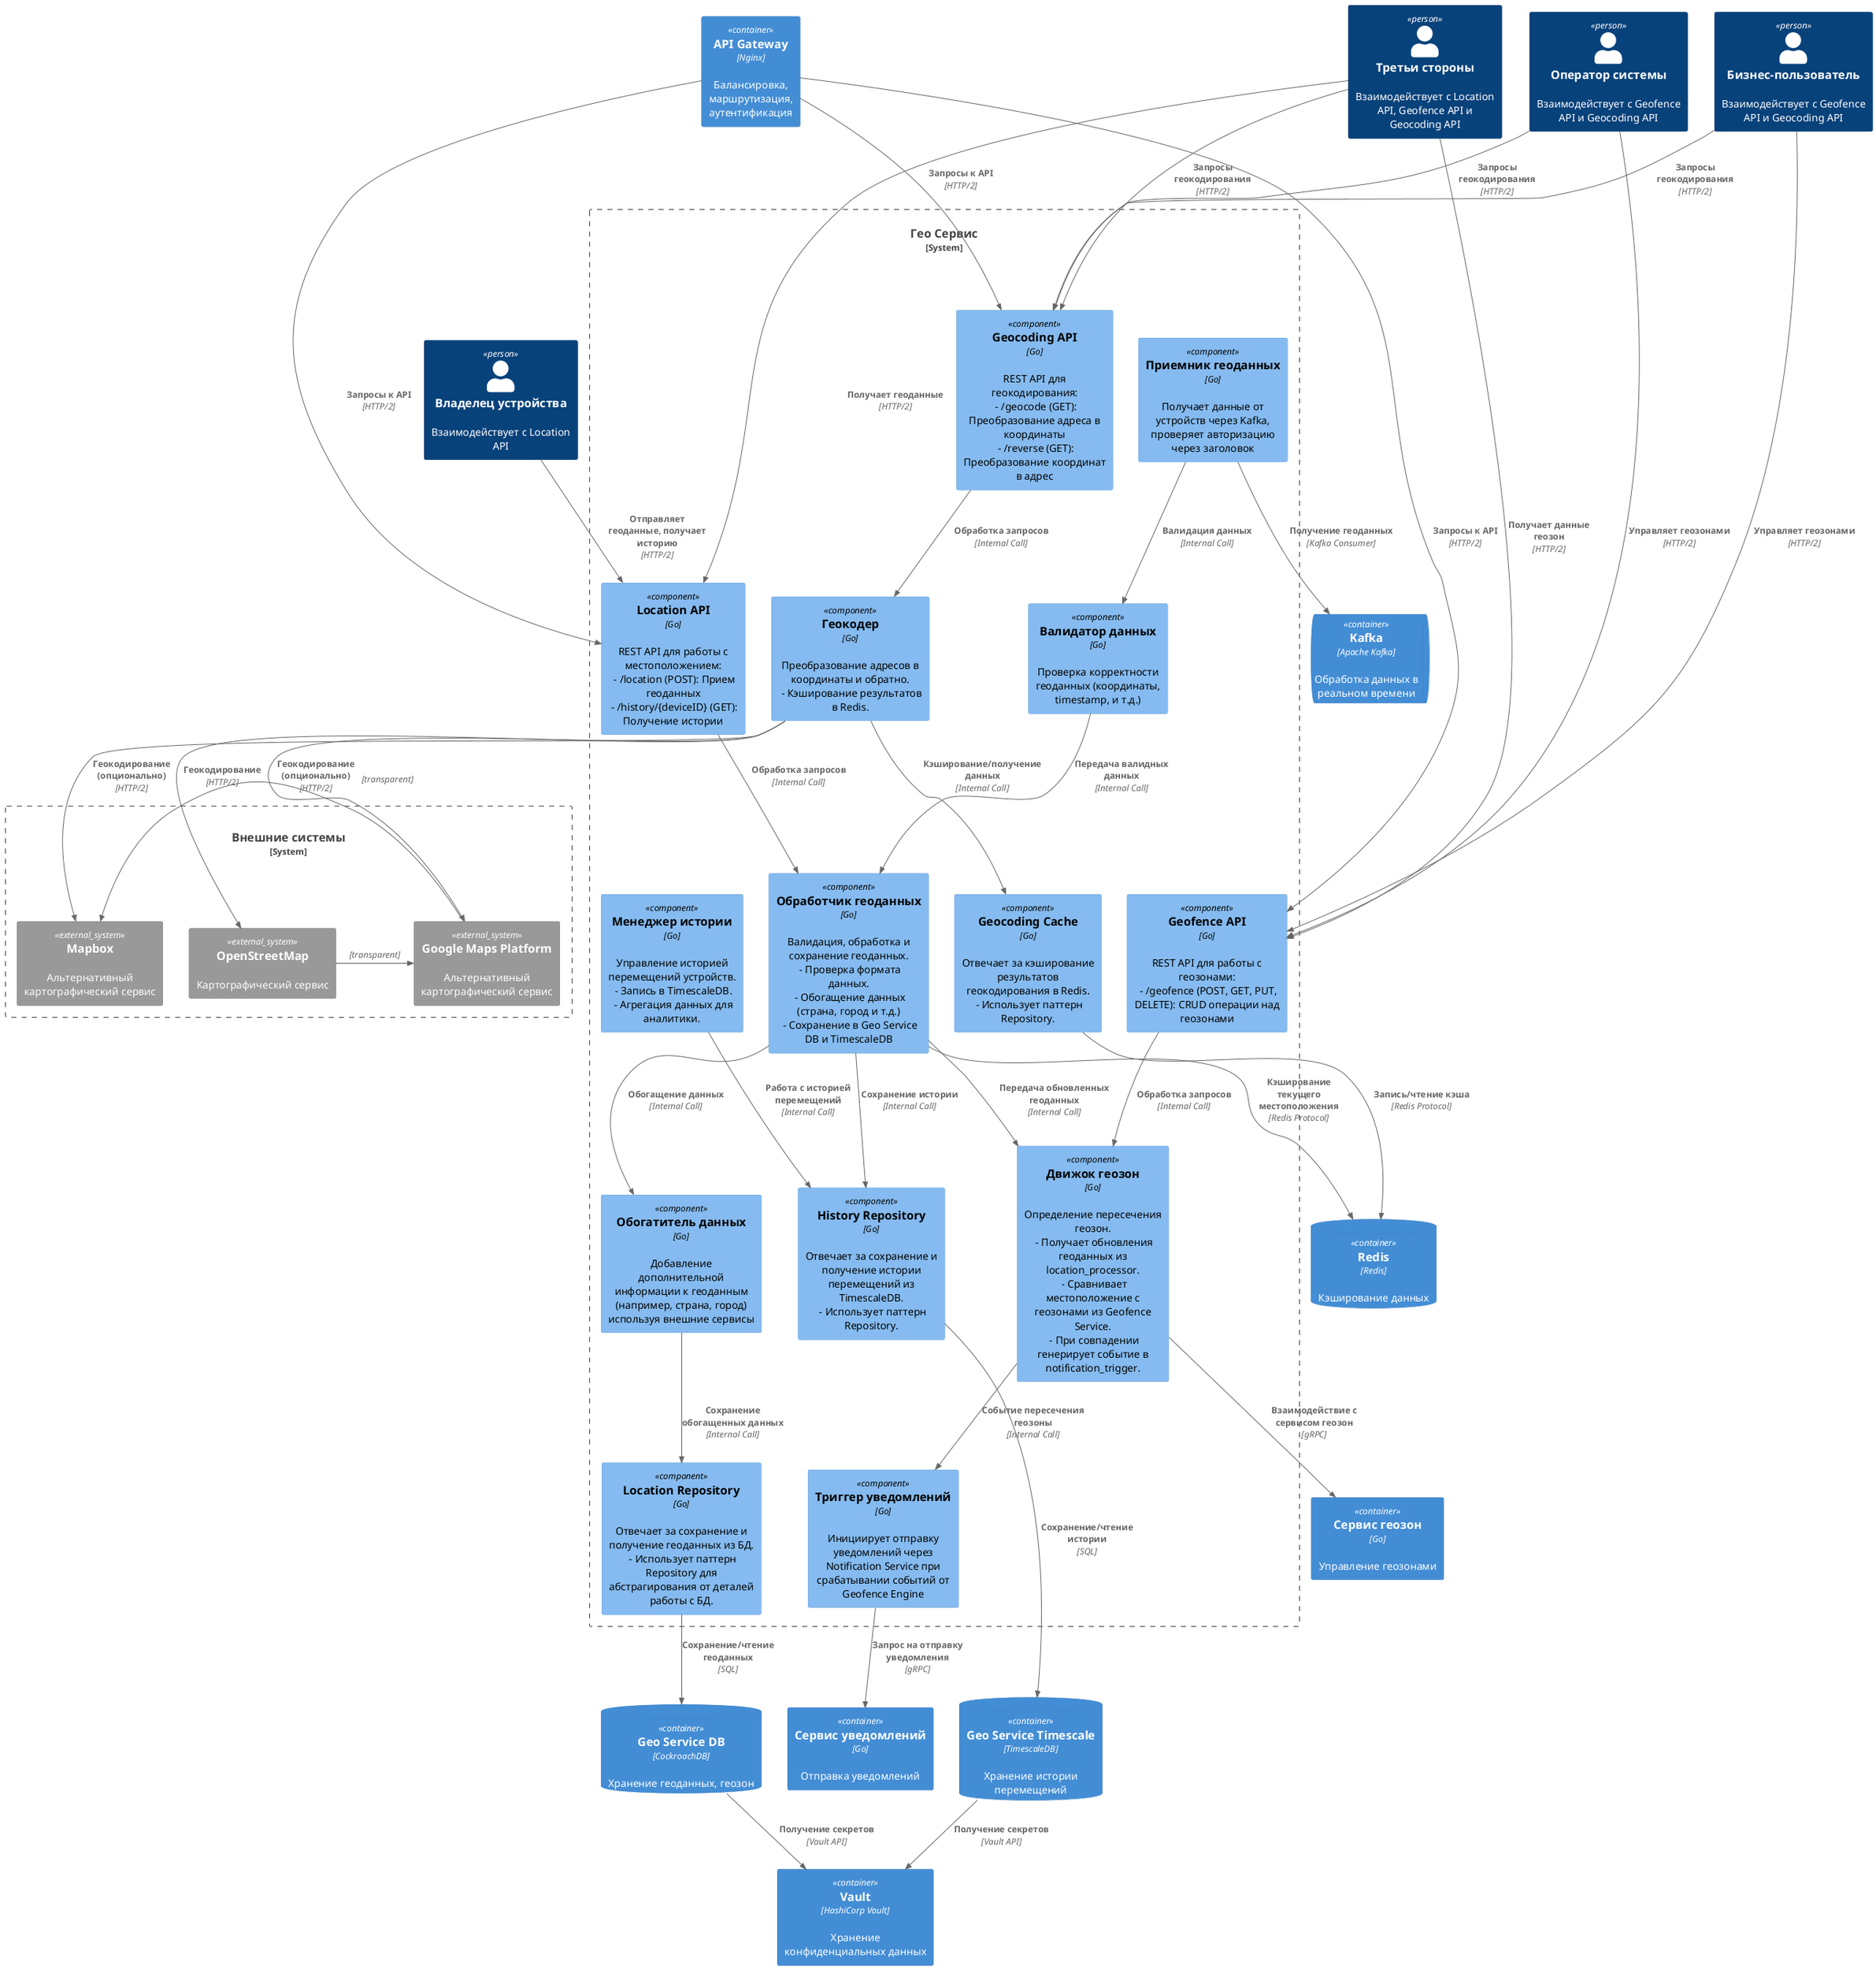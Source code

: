 @startuml Components
!include <C4/C4_Component>

System_Boundary(external_systems, "Внешние системы", " ") {
  System_Ext(openstreetmap, "OpenStreetMap", "Картографический сервис")
  System_Ext(google_maps, "Google Maps Platform", "Альтернативный картографический сервис")
  System_Ext(mapbox, "Mapbox", "Альтернативный картографический сервис")
}
Person(device_owner, "Владелец устройства", "Взаимодействует с Location API")
Person(operator, "Оператор системы", "Взаимодействует с Geofence API и Geocoding API")
Person(business_user, "Бизнес-пользователь", "Взаимодействует с Geofence API и Geocoding API")
Person(third_party, "Третьи стороны", "Взаимодействует с Location API, Geofence API и Geocoding API")

Container(api_gateway, "API Gateway", "Nginx", "Балансировка, маршрутизация, аутентификация")
Container(geofence_service, "Сервис геозон", "Go", "Управление геозонами")
Container(notification_service, "Сервис уведомлений", "Go", "Отправка уведомлений")
ContainerDb(geo_service_db, "Geo Service DB", "CockroachDB", "Хранение геоданных, геозон")
ContainerDb(geo_service_timescale, "Geo Service Timescale", "TimescaleDB", "Хранение истории перемещений")
ContainerDb(redis, "Redis", "Redis", "Кэширование данных")
ContainerQueue(kafka, "Kafka", "Apache Kafka", "Обработка данных в реальном времени")
Container(vault, "Vault", "HashiCorp Vault", "Хранение конфиденциальных данных")

System_Boundary(geo_service_boundary, "Гео Сервис") {
  ' API endpoints
  Component(location_api, "Location API", "Go", "REST API для работы с местоположением: \n - /location (POST): Прием геоданных \n - /history/{deviceID} (GET): Получение истории")
  Component(geofence_api, "Geofence API", "Go", "REST API для работы с геозонами: \n - /geofence (POST, GET, PUT, DELETE): CRUD операции над геозонами")
  Component(geocoding_api, "Geocoding API", "Go", "REST API для геокодирования: \n - /geocode (GET): Преобразование адреса в координаты \n - /reverse (GET): Преобразование координат в адрес")

  ' Внутренние компоненты
  Component(location_receiver, "Приемник геоданных", "Go", "Получает данные от устройств через Kafka, проверяет авторизацию через заголовок")
  Component(location_processor, "Обработчик геоданных", "Go", "Валидация, обработка и сохранение геоданных. \n - Проверка формата данных. \n - Обогащение данных (страна, город и т.д.) \n - Сохранение в Geo Service DB и TimescaleDB")
  Component(geofence_engine, "Движок геозон", "Go", "Определение пересечения геозон. \n - Получает обновления геоданных из location_processor. \n - Сравнивает местоположение с геозонами из Geofence Service. \n - При совпадении генерирует событие в notification_trigger.")
  Component(geocoder, "Геокодер", "Go", "Преобразование адресов в координаты и обратно. \n - Кэширование результатов в Redis.")
  Component(data_validator, "Валидатор данных", "Go", "Проверка корректности геоданных (координаты, timestamp, и т.д.)")
  Component(data_enricher, "Обогатитель данных", "Go", "Добавление дополнительной информации к геоданным (например, страна, город) используя внешние сервисы")
  Component(notification_trigger, "Триггер уведомлений", "Go", "Инициирует отправку уведомлений через Notification Service при срабатывании событий от Geofence Engine")
  Component(history_manager, "Менеджер истории", "Go", "Управление историей перемещений устройств. \n - Запись в TimescaleDB. \n - Агрегация данных для аналитики.")
  Component(location_repo, "Location Repository", "Go", "Отвечает за сохранение и получение геоданных из БД. \n - Использует паттерн Repository для абстрагирования от деталей работы с БД.")
  Component(history_repo, "History Repository", "Go", "Отвечает за сохранение и получение истории перемещений из TimescaleDB. \n - Использует паттерн Repository.")
  Component(geocoding_cache, "Geocoding Cache", "Go", "Отвечает за кэширование результатов геокодирования в Redis. \n - Использует паттерн Repository.")
  ' Связи API с акторами и другими компонентами
  Rel(device_owner, location_api, "Отправляет геоданные, получает историю", "HTTP/2")
  Rel(operator, geofence_api, "Управляет геозонами", "HTTP/2")
  Rel(operator, geocoding_api, "Запросы геокодирования", "HTTP/2")
  Rel(business_user, geofence_api, "Управляет геозонами", "HTTP/2")
  Rel(business_user, geocoding_api, "Запросы геокодирования", "HTTP/2")
  Rel(third_party, location_api, "Получает геоданные", "HTTP/2")
  Rel(third_party, geofence_api, "Получает данные геозон", "HTTP/2")
  Rel(third_party, geocoding_api, "Запросы геокодирования", "HTTP/2")

  Rel(api_gateway, location_api, "Запросы к API", "HTTP/2")
  Rel(api_gateway, geofence_api, "Запросы к API", "HTTP/2")
  Rel(api_gateway, geocoding_api, "Запросы к API", "HTTP/2")

  Rel(location_api, location_processor, "Обработка запросов", "Internal Call")
  Rel(geofence_api, geofence_engine, "Обработка запросов", "Internal Call")
  Rel(geocoding_api, geocoder, "Обработка запросов", "Internal Call")

  Rel(location_receiver, kafka, "Получение геоданных", "Kafka Consumer")
  Rel(location_receiver, data_validator, "Валидация данных", "Internal Call")
  Rel(data_validator, location_processor, "Передача валидных данных", "Internal Call")
  Rel(location_processor, data_enricher, "Обогащение данных", "Internal Call")
  Rel(data_enricher, location_repo, "Сохранение обогащенных данных", "Internal Call")
  Rel(location_processor, history_repo, "Сохранение истории", "Internal Call")
  Rel(location_processor, redis, "Кэширование текущего местоположения", "Redis Protocol")
  Rel(location_processor, geofence_engine, "Передача обновленных геоданных", "Internal Call")

  Rel(geofence_engine, geofence_service, "Взаимодействие с сервисом геозон", "gRPC")
  Rel(geofence_engine, notification_trigger, "Событие пересечения геозоны", "Internal Call")
  Rel(notification_trigger, notification_service, "Запрос на отправку уведомления", "gRPC")
  Rel(history_manager, history_repo, "Работа с историей перемещений", "Internal Call")

  Rel(geocoder, geocoding_cache, "Кэширование/получение данных", "Internal Call")
  Rel(geocoder, openstreetmap, "Геокодирование", "HTTP/2")
  Rel(geocoder, google_maps, "Геокодирование (опционально)", "HTTP/2")
  Rel(geocoder, mapbox, "Геокодирование (опционально)", "HTTP/2")

  ' Связи репозиториев с БД и кэшем
  Rel(location_repo, geo_service_db, "Сохранение/чтение геоданных", "SQL")
  Rel(history_repo, geo_service_timescale, "Сохранение/чтение истории", "SQL")
  Rel(geocoding_cache, redis, "Запись/чтение кэша", "Redis Protocol")
}

Rel(geo_service_db, vault, "Получение секретов", "Vault API")
Rel(geo_service_timescale, vault, "Получение секретов", "Vault API")

Rel_R(openstreetmap, google_maps, "", "transparent")
Rel_R(google_maps, mapbox, "", "transparent")

@enduml